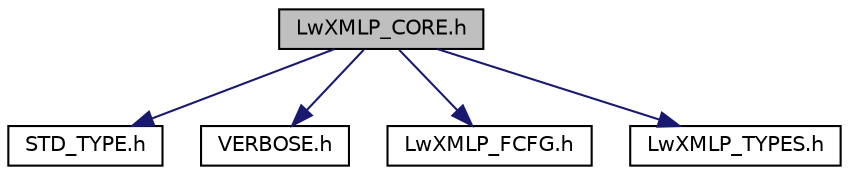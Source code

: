 digraph "LwXMLP_CORE.h"
{
 // LATEX_PDF_SIZE
  edge [fontname="Helvetica",fontsize="10",labelfontname="Helvetica",labelfontsize="10"];
  node [fontname="Helvetica",fontsize="10",shape=record];
  Node1 [label="LwXMLP_CORE.h",height=0.2,width=0.4,color="black", fillcolor="grey75", style="filled", fontcolor="black",tooltip="This header file contain all the global definitions for the LwXMLP_CORE."];
  Node1 -> Node2 [color="midnightblue",fontsize="10",style="solid",fontname="Helvetica"];
  Node2 [label="STD_TYPE.h",height=0.2,width=0.4,color="black", fillcolor="white", style="filled",URL="$_s_t_d___t_y_p_e_8h.html",tooltip="This file contains the redefinition for the standard types."];
  Node1 -> Node3 [color="midnightblue",fontsize="10",style="solid",fontname="Helvetica"];
  Node3 [label="VERBOSE.h",height=0.2,width=0.4,color="black", fillcolor="white", style="filled",URL="$_verbose_8h.html",tooltip="This is the header file which define the verbose function and the verbose levels."];
  Node1 -> Node4 [color="midnightblue",fontsize="10",style="solid",fontname="Helvetica"];
  Node4 [label="LwXMLP_FCFG.h",height=0.2,width=0.4,color="black", fillcolor="white", style="filled",URL="$_lw_x_m_l_p___f_c_f_g_8h.html",tooltip="This is the header file of the LwXMLP_CORE fixed configuration which contain all macros which control..."];
  Node1 -> Node5 [color="midnightblue",fontsize="10",style="solid",fontname="Helvetica"];
  Node5 [label="LwXMLP_TYPES.h",height=0.2,width=0.4,color="black", fillcolor="white", style="filled",URL="$_lw_x_m_l_p___t_y_p_e_s_8h.html",tooltip="This is the header file contain the global data types."];
}
